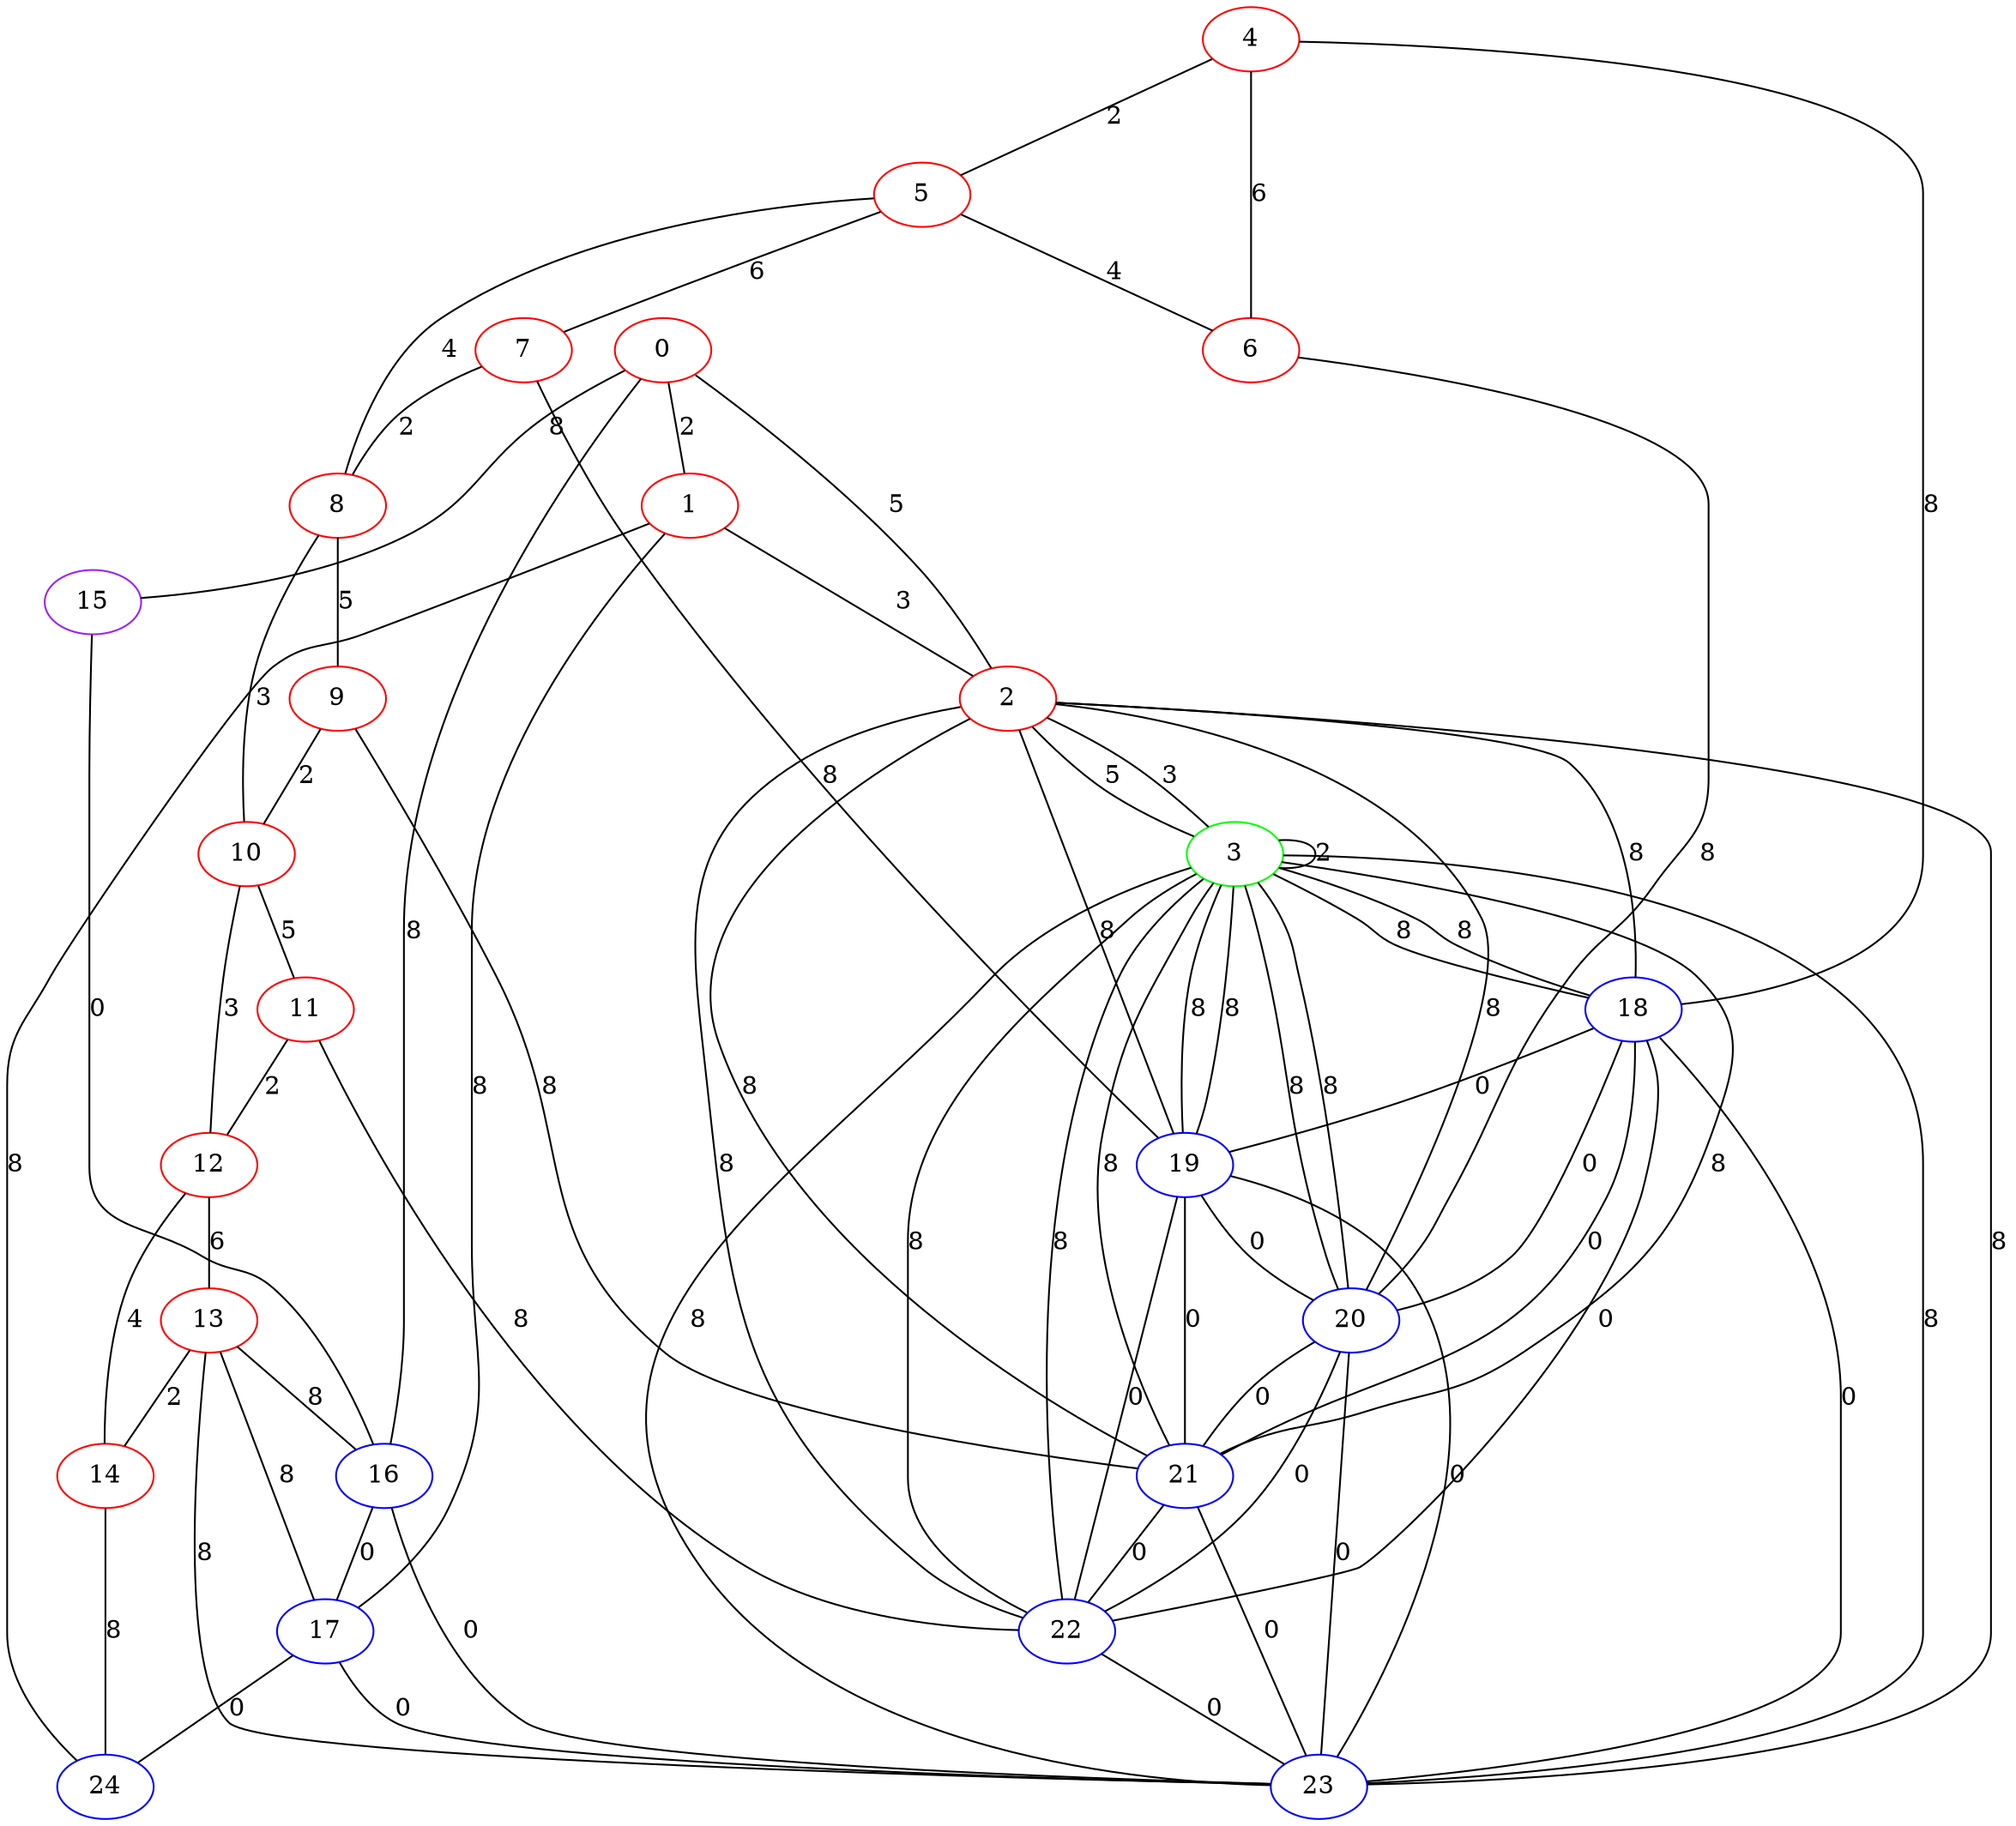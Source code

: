 graph "" {
0 [color=red, weight=1];
1 [color=red, weight=1];
2 [color=red, weight=1];
3 [color=green, weight=2];
4 [color=red, weight=1];
5 [color=red, weight=1];
6 [color=red, weight=1];
7 [color=red, weight=1];
8 [color=red, weight=1];
9 [color=red, weight=1];
10 [color=red, weight=1];
11 [color=red, weight=1];
12 [color=red, weight=1];
13 [color=red, weight=1];
14 [color=red, weight=1];
15 [color=purple, weight=4];
16 [color=blue, weight=3];
17 [color=blue, weight=3];
18 [color=blue, weight=3];
19 [color=blue, weight=3];
20 [color=blue, weight=3];
21 [color=blue, weight=3];
22 [color=blue, weight=3];
23 [color=blue, weight=3];
24 [color=blue, weight=3];
0 -- 16  [key=0, label=8];
0 -- 1  [key=0, label=2];
0 -- 2  [key=0, label=5];
0 -- 15  [key=0, label=8];
1 -- 17  [key=0, label=8];
1 -- 2  [key=0, label=3];
1 -- 24  [key=0, label=8];
2 -- 3  [key=0, label=3];
2 -- 3  [key=1, label=5];
2 -- 18  [key=0, label=8];
2 -- 19  [key=0, label=8];
2 -- 20  [key=0, label=8];
2 -- 21  [key=0, label=8];
2 -- 22  [key=0, label=8];
2 -- 23  [key=0, label=8];
3 -- 3  [key=0, label=2];
3 -- 18  [key=0, label=8];
3 -- 18  [key=1, label=8];
3 -- 19  [key=0, label=8];
3 -- 19  [key=1, label=8];
3 -- 20  [key=0, label=8];
3 -- 20  [key=1, label=8];
3 -- 21  [key=0, label=8];
3 -- 21  [key=1, label=8];
3 -- 22  [key=0, label=8];
3 -- 22  [key=1, label=8];
3 -- 23  [key=0, label=8];
3 -- 23  [key=1, label=8];
4 -- 18  [key=0, label=8];
4 -- 5  [key=0, label=2];
4 -- 6  [key=0, label=6];
5 -- 8  [key=0, label=4];
5 -- 6  [key=0, label=4];
5 -- 7  [key=0, label=6];
6 -- 20  [key=0, label=8];
7 -- 8  [key=0, label=2];
7 -- 19  [key=0, label=8];
8 -- 9  [key=0, label=5];
8 -- 10  [key=0, label=3];
9 -- 10  [key=0, label=2];
9 -- 21  [key=0, label=8];
10 -- 11  [key=0, label=5];
10 -- 12  [key=0, label=3];
11 -- 12  [key=0, label=2];
11 -- 22  [key=0, label=8];
12 -- 13  [key=0, label=6];
12 -- 14  [key=0, label=4];
13 -- 16  [key=0, label=8];
13 -- 17  [key=0, label=8];
13 -- 14  [key=0, label=2];
13 -- 23  [key=0, label=8];
14 -- 24  [key=0, label=8];
15 -- 16  [key=0, label=0];
16 -- 17  [key=0, label=0];
16 -- 23  [key=0, label=0];
17 -- 24  [key=0, label=0];
17 -- 23  [key=0, label=0];
18 -- 19  [key=0, label=0];
18 -- 20  [key=0, label=0];
18 -- 21  [key=0, label=0];
18 -- 22  [key=0, label=0];
18 -- 23  [key=0, label=0];
19 -- 20  [key=0, label=0];
19 -- 21  [key=0, label=0];
19 -- 22  [key=0, label=0];
19 -- 23  [key=0, label=0];
20 -- 21  [key=0, label=0];
20 -- 22  [key=0, label=0];
20 -- 23  [key=0, label=0];
21 -- 22  [key=0, label=0];
21 -- 23  [key=0, label=0];
22 -- 23  [key=0, label=0];
}
